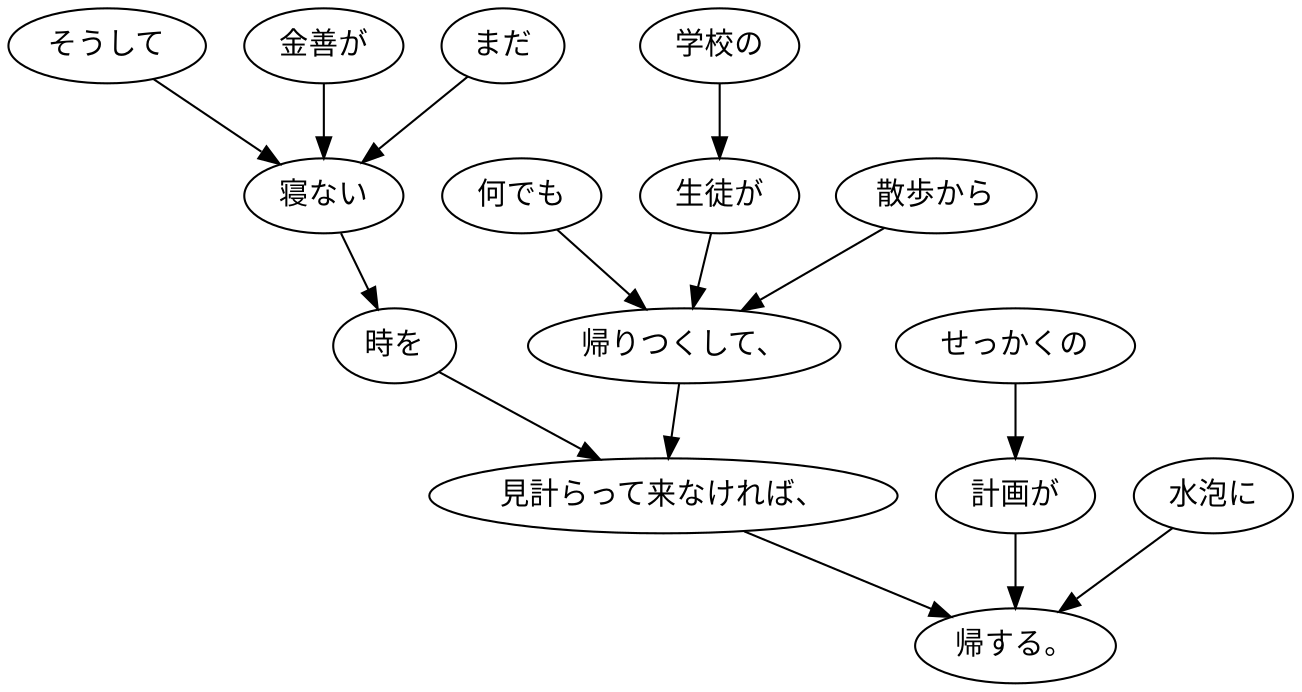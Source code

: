 digraph graph8067 {
	node0 [label="何でも"];
	node1 [label="学校の"];
	node2 [label="生徒が"];
	node3 [label="散歩から"];
	node4 [label="帰りつくして、"];
	node5 [label="そうして"];
	node6 [label="金善が"];
	node7 [label="まだ"];
	node8 [label="寝ない"];
	node9 [label="時を"];
	node10 [label="見計らって来なければ、"];
	node11 [label="せっかくの"];
	node12 [label="計画が"];
	node13 [label="水泡に"];
	node14 [label="帰する。"];
	node0 -> node4;
	node1 -> node2;
	node2 -> node4;
	node3 -> node4;
	node4 -> node10;
	node5 -> node8;
	node6 -> node8;
	node7 -> node8;
	node8 -> node9;
	node9 -> node10;
	node10 -> node14;
	node11 -> node12;
	node12 -> node14;
	node13 -> node14;
}
